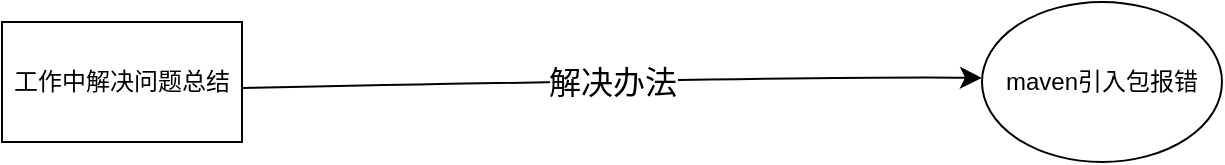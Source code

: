 <mxfile version="20.8.16" type="github">
  <diagram name="第 1 页" id="DQ4vnqbaAruQO6hosDas">
    <mxGraphModel dx="1026" dy="696" grid="1" gridSize="10" guides="1" tooltips="1" connect="1" arrows="1" fold="1" page="1" pageScale="1" pageWidth="827" pageHeight="1169" math="0" shadow="0">
      <root>
        <mxCell id="0" />
        <mxCell id="1" parent="0" />
        <mxCell id="CHAmgj8XD7G-4vBLw-fB-1" value="maven引入包报错" style="ellipse;whiteSpace=wrap;html=1;" parent="1" vertex="1">
          <mxGeometry x="520" y="280" width="120" height="80" as="geometry" />
        </mxCell>
        <mxCell id="bGegoPfqhi79Xag3igd6-1" value="工作中解决问题总结" style="rounded=0;whiteSpace=wrap;html=1;" parent="1" vertex="1">
          <mxGeometry x="30" y="290" width="120" height="60" as="geometry" />
        </mxCell>
        <mxCell id="HtUIfNNRaIUyvYhPCVnW-1" value="" style="endArrow=classic;html=1;rounded=0;fontSize=12;startSize=8;endSize=8;curved=1;" parent="1" edge="1">
          <mxGeometry relative="1" as="geometry">
            <mxPoint x="150" y="323" as="sourcePoint" />
            <mxPoint x="520" y="318" as="targetPoint" />
            <Array as="points">
              <mxPoint x="450" y="317" />
            </Array>
          </mxGeometry>
        </mxCell>
        <mxCell id="HtUIfNNRaIUyvYhPCVnW-2" value="解决办法" style="edgeLabel;resizable=0;html=1;align=center;verticalAlign=middle;fontSize=16;" parent="HtUIfNNRaIUyvYhPCVnW-1" connectable="0" vertex="1">
          <mxGeometry relative="1" as="geometry" />
        </mxCell>
      </root>
    </mxGraphModel>
  </diagram>
</mxfile>
